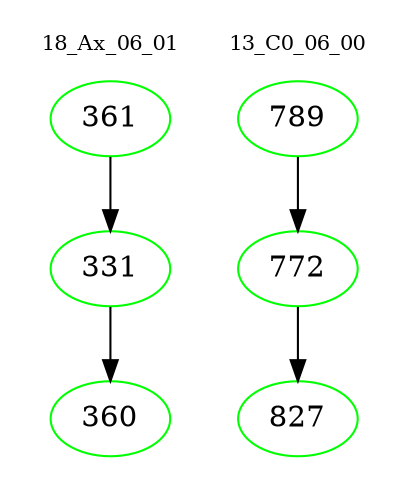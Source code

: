 digraph{
subgraph cluster_0 {
color = white
label = "18_Ax_06_01";
fontsize=10;
T0_361 [label="361", color="green"]
T0_361 -> T0_331 [color="black"]
T0_331 [label="331", color="green"]
T0_331 -> T0_360 [color="black"]
T0_360 [label="360", color="green"]
}
subgraph cluster_1 {
color = white
label = "13_C0_06_00";
fontsize=10;
T1_789 [label="789", color="green"]
T1_789 -> T1_772 [color="black"]
T1_772 [label="772", color="green"]
T1_772 -> T1_827 [color="black"]
T1_827 [label="827", color="green"]
}
}
